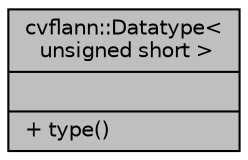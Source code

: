 digraph "cvflann::Datatype&lt; unsigned short &gt;"
{
 // LATEX_PDF_SIZE
  edge [fontname="Helvetica",fontsize="10",labelfontname="Helvetica",labelfontsize="10"];
  node [fontname="Helvetica",fontsize="10",shape=record];
  Node1 [label="{cvflann::Datatype\<\l unsigned short \>\n||+ type()\l}",height=0.2,width=0.4,color="black", fillcolor="grey75", style="filled", fontcolor="black",tooltip=" "];
}
